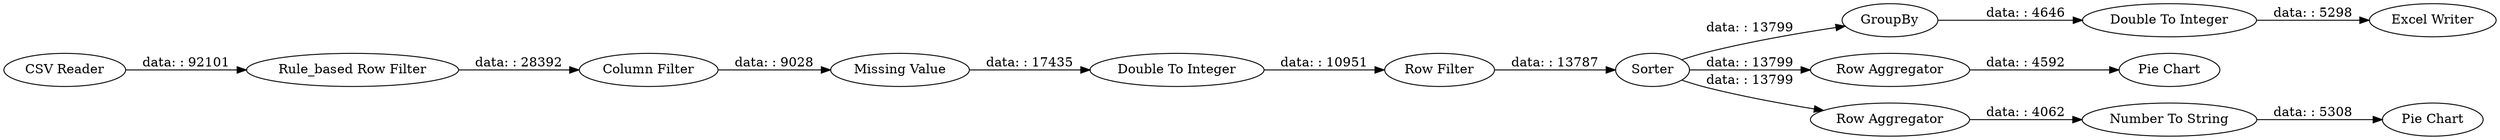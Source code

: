 digraph {
	"-1564923885728743361_40" [label="Row Filter"]
	"-1564923885728743361_43" [label="Excel Writer"]
	"-1564923885728743361_37" [label=GroupBy]
	"-1564923885728743361_41" [label=Sorter]
	"-1564923885728743361_34" [label="Missing Value"]
	"-1564923885728743361_33" [label="CSV Reader"]
	"-1564923885728743361_45" [label="Pie Chart"]
	"-1564923885728743361_47" [label="Pie Chart"]
	"-1564923885728743361_13" [label="Rule_based Row Filter"]
	"-1564923885728743361_39" [label="Row Aggregator"]
	"-1564923885728743361_35" [label="Double To Integer"]
	"-1564923885728743361_36" [label="Column Filter"]
	"-1564923885728743361_38" [label="Row Aggregator"]
	"-1564923885728743361_42" [label="Double To Integer"]
	"-1564923885728743361_44" [label="Number To String"]
	"-1564923885728743361_34" -> "-1564923885728743361_35" [label="data: : 17435"]
	"-1564923885728743361_33" -> "-1564923885728743361_13" [label="data: : 92101"]
	"-1564923885728743361_38" -> "-1564923885728743361_44" [label="data: : 4062"]
	"-1564923885728743361_39" -> "-1564923885728743361_47" [label="data: : 4592"]
	"-1564923885728743361_41" -> "-1564923885728743361_37" [label="data: : 13799"]
	"-1564923885728743361_41" -> "-1564923885728743361_38" [label="data: : 13799"]
	"-1564923885728743361_13" -> "-1564923885728743361_36" [label="data: : 28392"]
	"-1564923885728743361_35" -> "-1564923885728743361_40" [label="data: : 10951"]
	"-1564923885728743361_37" -> "-1564923885728743361_42" [label="data: : 4646"]
	"-1564923885728743361_44" -> "-1564923885728743361_45" [label="data: : 5308"]
	"-1564923885728743361_36" -> "-1564923885728743361_34" [label="data: : 9028"]
	"-1564923885728743361_40" -> "-1564923885728743361_41" [label="data: : 13787"]
	"-1564923885728743361_42" -> "-1564923885728743361_43" [label="data: : 5298"]
	"-1564923885728743361_41" -> "-1564923885728743361_39" [label="data: : 13799"]
	rankdir=LR
}
